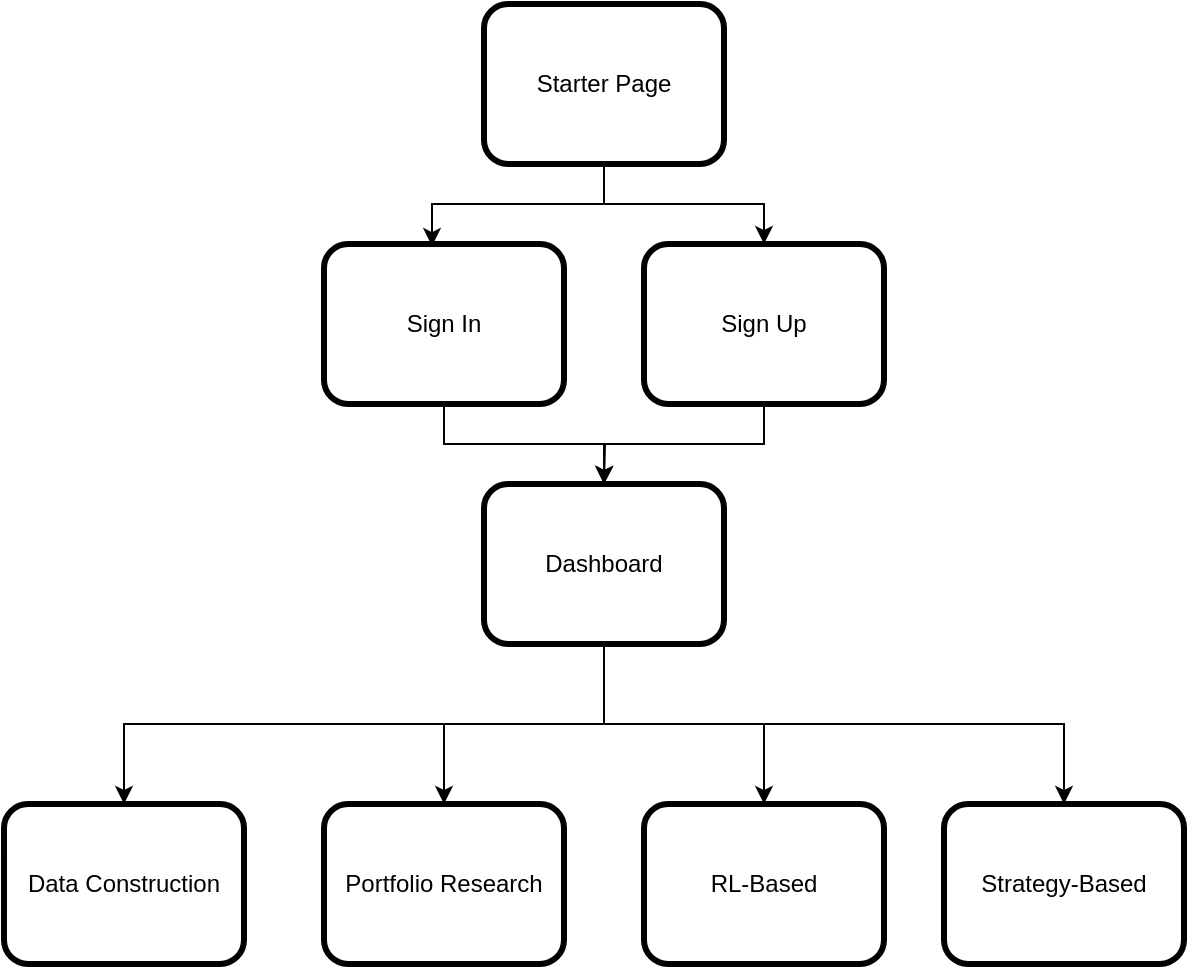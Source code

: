 <mxfile version="14.5.1" type="device"><diagram id="OytApmsnfugkZH86YPB2" name="Page-1"><mxGraphModel dx="946" dy="619" grid="1" gridSize="10" guides="1" tooltips="1" connect="1" arrows="1" fold="1" page="1" pageScale="1" pageWidth="850" pageHeight="1100" math="0" shadow="0"><root><mxCell id="0"/><mxCell id="1" parent="0"/><mxCell id="shCoouUdSCUGsgOvWcRl-10" style="edgeStyle=orthogonalEdgeStyle;rounded=0;orthogonalLoop=1;jettySize=auto;html=1;exitX=0.5;exitY=1;exitDx=0;exitDy=0;entryX=0.5;entryY=0;entryDx=0;entryDy=0;" edge="1" parent="1" source="shCoouUdSCUGsgOvWcRl-1" target="shCoouUdSCUGsgOvWcRl-2"><mxGeometry relative="1" as="geometry"/></mxCell><mxCell id="shCoouUdSCUGsgOvWcRl-11" style="edgeStyle=orthogonalEdgeStyle;rounded=0;orthogonalLoop=1;jettySize=auto;html=1;exitX=0.5;exitY=1;exitDx=0;exitDy=0;" edge="1" parent="1" source="shCoouUdSCUGsgOvWcRl-1" target="shCoouUdSCUGsgOvWcRl-3"><mxGeometry relative="1" as="geometry"/></mxCell><mxCell id="shCoouUdSCUGsgOvWcRl-13" style="edgeStyle=orthogonalEdgeStyle;rounded=0;orthogonalLoop=1;jettySize=auto;html=1;exitX=0.5;exitY=1;exitDx=0;exitDy=0;entryX=0.5;entryY=0;entryDx=0;entryDy=0;" edge="1" parent="1" source="shCoouUdSCUGsgOvWcRl-1" target="shCoouUdSCUGsgOvWcRl-5"><mxGeometry relative="1" as="geometry"/></mxCell><mxCell id="shCoouUdSCUGsgOvWcRl-14" style="edgeStyle=orthogonalEdgeStyle;rounded=0;orthogonalLoop=1;jettySize=auto;html=1;exitX=0.5;exitY=1;exitDx=0;exitDy=0;entryX=0.5;entryY=0;entryDx=0;entryDy=0;" edge="1" parent="1" source="shCoouUdSCUGsgOvWcRl-1" target="shCoouUdSCUGsgOvWcRl-6"><mxGeometry relative="1" as="geometry"/></mxCell><mxCell id="shCoouUdSCUGsgOvWcRl-1" value="Dashboard" style="shape=ext;rounded=1;html=1;whiteSpace=wrap;strokeWidth=3;" vertex="1" parent="1"><mxGeometry x="320" y="280" width="120" height="80" as="geometry"/></mxCell><mxCell id="shCoouUdSCUGsgOvWcRl-2" value="Portfolio Research" style="shape=ext;rounded=1;html=1;whiteSpace=wrap;strokeWidth=3;" vertex="1" parent="1"><mxGeometry x="240" y="440" width="120" height="80" as="geometry"/></mxCell><mxCell id="shCoouUdSCUGsgOvWcRl-3" value="Data Construction" style="shape=ext;rounded=1;html=1;whiteSpace=wrap;strokeWidth=3;" vertex="1" parent="1"><mxGeometry x="80" y="440" width="120" height="80" as="geometry"/></mxCell><mxCell id="shCoouUdSCUGsgOvWcRl-5" value="RL-Based" style="shape=ext;rounded=1;html=1;whiteSpace=wrap;strokeWidth=3;" vertex="1" parent="1"><mxGeometry x="400" y="440" width="120" height="80" as="geometry"/></mxCell><mxCell id="shCoouUdSCUGsgOvWcRl-6" value="Strategy-Based" style="shape=ext;rounded=1;html=1;whiteSpace=wrap;strokeWidth=3;" vertex="1" parent="1"><mxGeometry x="550" y="440" width="120" height="80" as="geometry"/></mxCell><mxCell id="shCoouUdSCUGsgOvWcRl-18" style="edgeStyle=orthogonalEdgeStyle;rounded=0;orthogonalLoop=1;jettySize=auto;html=1;exitX=0.5;exitY=1;exitDx=0;exitDy=0;entryX=0.5;entryY=0;entryDx=0;entryDy=0;" edge="1" parent="1" source="shCoouUdSCUGsgOvWcRl-15" target="shCoouUdSCUGsgOvWcRl-1"><mxGeometry relative="1" as="geometry"/></mxCell><mxCell id="shCoouUdSCUGsgOvWcRl-15" value="Sign In" style="shape=ext;rounded=1;html=1;whiteSpace=wrap;strokeWidth=3;" vertex="1" parent="1"><mxGeometry x="240" y="160" width="120" height="80" as="geometry"/></mxCell><mxCell id="shCoouUdSCUGsgOvWcRl-20" style="edgeStyle=orthogonalEdgeStyle;rounded=0;orthogonalLoop=1;jettySize=auto;html=1;exitX=0.5;exitY=1;exitDx=0;exitDy=0;entryX=0.45;entryY=0.013;entryDx=0;entryDy=0;entryPerimeter=0;" edge="1" parent="1" source="shCoouUdSCUGsgOvWcRl-16" target="shCoouUdSCUGsgOvWcRl-15"><mxGeometry relative="1" as="geometry"/></mxCell><mxCell id="shCoouUdSCUGsgOvWcRl-21" style="edgeStyle=orthogonalEdgeStyle;rounded=0;orthogonalLoop=1;jettySize=auto;html=1;exitX=0.5;exitY=1;exitDx=0;exitDy=0;entryX=0.5;entryY=0;entryDx=0;entryDy=0;" edge="1" parent="1" source="shCoouUdSCUGsgOvWcRl-16" target="shCoouUdSCUGsgOvWcRl-17"><mxGeometry relative="1" as="geometry"/></mxCell><mxCell id="shCoouUdSCUGsgOvWcRl-16" value="Starter Page" style="shape=ext;rounded=1;html=1;whiteSpace=wrap;strokeWidth=3;" vertex="1" parent="1"><mxGeometry x="320" y="40" width="120" height="80" as="geometry"/></mxCell><mxCell id="shCoouUdSCUGsgOvWcRl-19" style="edgeStyle=orthogonalEdgeStyle;rounded=0;orthogonalLoop=1;jettySize=auto;html=1;exitX=0.5;exitY=1;exitDx=0;exitDy=0;" edge="1" parent="1" source="shCoouUdSCUGsgOvWcRl-17"><mxGeometry relative="1" as="geometry"><mxPoint x="380" y="280" as="targetPoint"/></mxGeometry></mxCell><mxCell id="shCoouUdSCUGsgOvWcRl-17" value="Sign Up" style="shape=ext;rounded=1;html=1;whiteSpace=wrap;strokeWidth=3;" vertex="1" parent="1"><mxGeometry x="400" y="160" width="120" height="80" as="geometry"/></mxCell></root></mxGraphModel></diagram></mxfile>